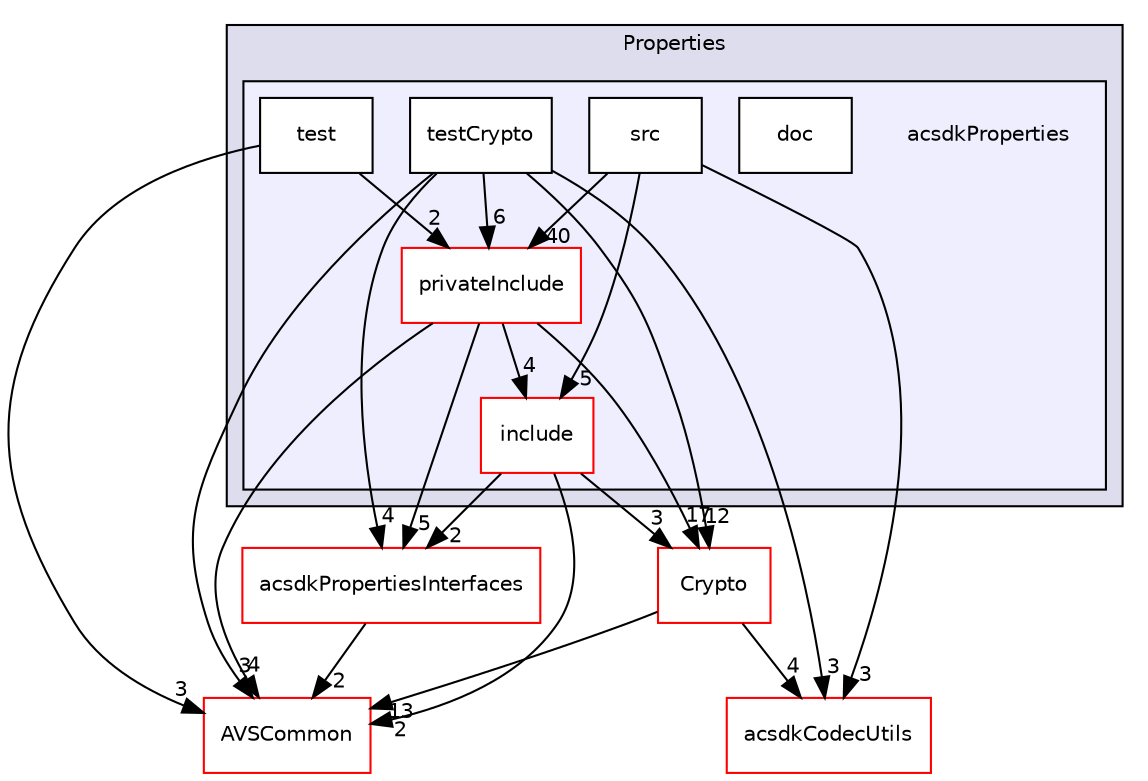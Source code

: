 digraph "/workplace/avs-device-sdk/core/Properties/acsdkProperties" {
  compound=true
  node [ fontsize="10", fontname="Helvetica"];
  edge [ labelfontsize="10", labelfontname="Helvetica"];
  subgraph clusterdir_72f2367c10fd2c46da13e851c6b1e25f {
    graph [ bgcolor="#ddddee", pencolor="black", label="Properties" fontname="Helvetica", fontsize="10", URL="dir_72f2367c10fd2c46da13e851c6b1e25f.html"]
  subgraph clusterdir_57a6b91b7598f403441986415b557580 {
    graph [ bgcolor="#eeeeff", pencolor="black", label="" URL="dir_57a6b91b7598f403441986415b557580.html"];
    dir_57a6b91b7598f403441986415b557580 [shape=plaintext label="acsdkProperties"];
    dir_f65b6890dbe578293f6443e70b91be34 [shape=box label="doc" color="black" fillcolor="white" style="filled" URL="dir_f65b6890dbe578293f6443e70b91be34.html"];
    dir_d8a03faf9dc08b266168c59b4e616e33 [shape=box label="include" color="red" fillcolor="white" style="filled" URL="dir_d8a03faf9dc08b266168c59b4e616e33.html"];
    dir_d4524115c00ad02d80a7206e6e28b194 [shape=box label="privateInclude" color="red" fillcolor="white" style="filled" URL="dir_d4524115c00ad02d80a7206e6e28b194.html"];
    dir_c6c7abbf791aba7ee921b09bec3b6f50 [shape=box label="src" color="black" fillcolor="white" style="filled" URL="dir_c6c7abbf791aba7ee921b09bec3b6f50.html"];
    dir_97e5b8827df7e18f2b9d81f4f8f917ac [shape=box label="test" color="black" fillcolor="white" style="filled" URL="dir_97e5b8827df7e18f2b9d81f4f8f917ac.html"];
    dir_7efbe02cdb80b83670b6a6e51c67d7a9 [shape=box label="testCrypto" color="black" fillcolor="white" style="filled" URL="dir_7efbe02cdb80b83670b6a6e51c67d7a9.html"];
  }
  }
  dir_b73263857559cb03637ee9bf8846a03f [shape=box label="Crypto" fillcolor="white" style="filled" color="red" URL="dir_b73263857559cb03637ee9bf8846a03f.html"];
  dir_13e65effb2bde530b17b3d5eefcd0266 [shape=box label="AVSCommon" fillcolor="white" style="filled" color="red" URL="dir_13e65effb2bde530b17b3d5eefcd0266.html"];
  dir_3d04e556473239c430261115def45483 [shape=box label="acsdkPropertiesInterfaces" fillcolor="white" style="filled" color="red" URL="dir_3d04e556473239c430261115def45483.html"];
  dir_4910684639fe6513fc4f3756d7fc0f02 [shape=box label="acsdkCodecUtils" fillcolor="white" style="filled" color="red" URL="dir_4910684639fe6513fc4f3756d7fc0f02.html"];
  dir_d4524115c00ad02d80a7206e6e28b194->dir_b73263857559cb03637ee9bf8846a03f [headlabel="17", labeldistance=1.5 headhref="dir_000593_000582.html"];
  dir_d4524115c00ad02d80a7206e6e28b194->dir_d8a03faf9dc08b266168c59b4e616e33 [headlabel="4", labeldistance=1.5 headhref="dir_000593_000636.html"];
  dir_d4524115c00ad02d80a7206e6e28b194->dir_13e65effb2bde530b17b3d5eefcd0266 [headlabel="4", labeldistance=1.5 headhref="dir_000593_000017.html"];
  dir_d4524115c00ad02d80a7206e6e28b194->dir_3d04e556473239c430261115def45483 [headlabel="5", labeldistance=1.5 headhref="dir_000593_000618.html"];
  dir_c6c7abbf791aba7ee921b09bec3b6f50->dir_d4524115c00ad02d80a7206e6e28b194 [headlabel="40", labeldistance=1.5 headhref="dir_000638_000593.html"];
  dir_c6c7abbf791aba7ee921b09bec3b6f50->dir_d8a03faf9dc08b266168c59b4e616e33 [headlabel="5", labeldistance=1.5 headhref="dir_000638_000636.html"];
  dir_c6c7abbf791aba7ee921b09bec3b6f50->dir_4910684639fe6513fc4f3756d7fc0f02 [headlabel="3", labeldistance=1.5 headhref="dir_000638_000532.html"];
  dir_b73263857559cb03637ee9bf8846a03f->dir_13e65effb2bde530b17b3d5eefcd0266 [headlabel="13", labeldistance=1.5 headhref="dir_000582_000017.html"];
  dir_b73263857559cb03637ee9bf8846a03f->dir_4910684639fe6513fc4f3756d7fc0f02 [headlabel="4", labeldistance=1.5 headhref="dir_000582_000532.html"];
  dir_d8a03faf9dc08b266168c59b4e616e33->dir_b73263857559cb03637ee9bf8846a03f [headlabel="3", labeldistance=1.5 headhref="dir_000636_000582.html"];
  dir_d8a03faf9dc08b266168c59b4e616e33->dir_13e65effb2bde530b17b3d5eefcd0266 [headlabel="2", labeldistance=1.5 headhref="dir_000636_000017.html"];
  dir_d8a03faf9dc08b266168c59b4e616e33->dir_3d04e556473239c430261115def45483 [headlabel="2", labeldistance=1.5 headhref="dir_000636_000618.html"];
  dir_3d04e556473239c430261115def45483->dir_13e65effb2bde530b17b3d5eefcd0266 [headlabel="2", labeldistance=1.5 headhref="dir_000618_000017.html"];
  dir_7efbe02cdb80b83670b6a6e51c67d7a9->dir_d4524115c00ad02d80a7206e6e28b194 [headlabel="6", labeldistance=1.5 headhref="dir_000640_000593.html"];
  dir_7efbe02cdb80b83670b6a6e51c67d7a9->dir_b73263857559cb03637ee9bf8846a03f [headlabel="12", labeldistance=1.5 headhref="dir_000640_000582.html"];
  dir_7efbe02cdb80b83670b6a6e51c67d7a9->dir_13e65effb2bde530b17b3d5eefcd0266 [headlabel="3", labeldistance=1.5 headhref="dir_000640_000017.html"];
  dir_7efbe02cdb80b83670b6a6e51c67d7a9->dir_3d04e556473239c430261115def45483 [headlabel="4", labeldistance=1.5 headhref="dir_000640_000618.html"];
  dir_7efbe02cdb80b83670b6a6e51c67d7a9->dir_4910684639fe6513fc4f3756d7fc0f02 [headlabel="3", labeldistance=1.5 headhref="dir_000640_000532.html"];
  dir_97e5b8827df7e18f2b9d81f4f8f917ac->dir_d4524115c00ad02d80a7206e6e28b194 [headlabel="2", labeldistance=1.5 headhref="dir_000639_000593.html"];
  dir_97e5b8827df7e18f2b9d81f4f8f917ac->dir_13e65effb2bde530b17b3d5eefcd0266 [headlabel="3", labeldistance=1.5 headhref="dir_000639_000017.html"];
}
